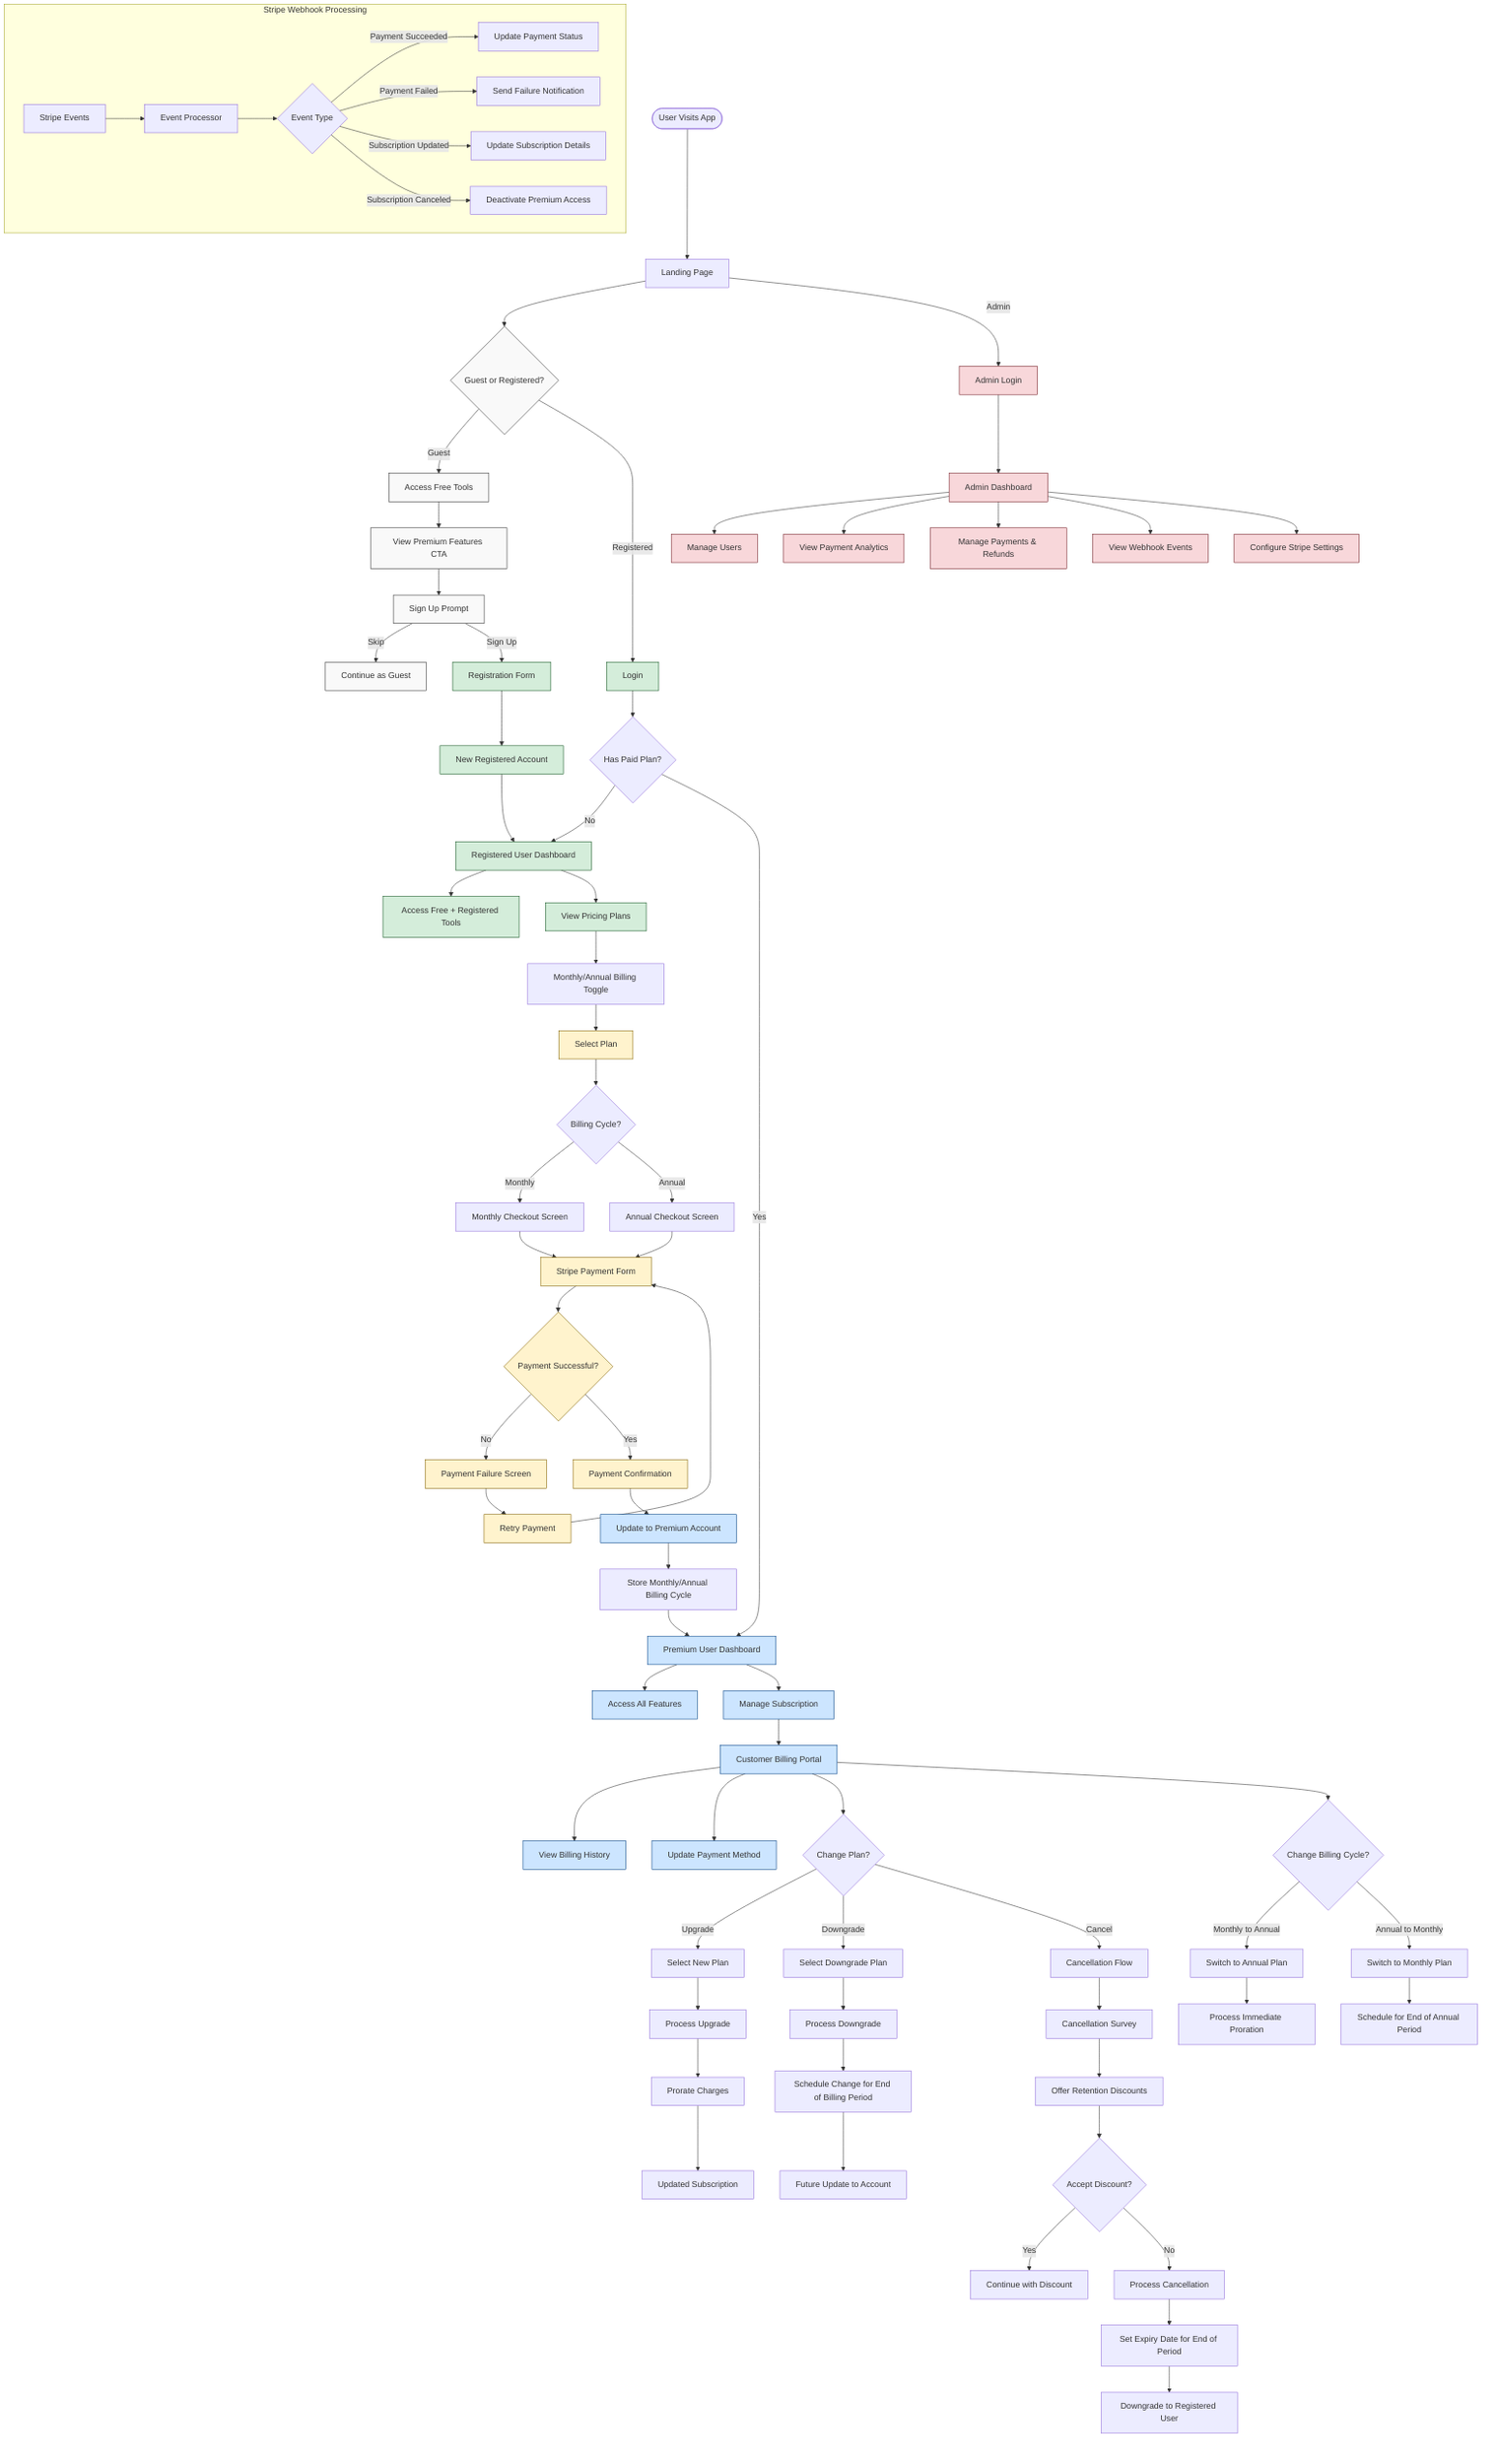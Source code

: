 flowchart TD
    Start([User Visits App]) --> LandingPage[Landing Page]
    
    %% Initial user path decision
    LandingPage --> GuestAccess{Guest or Registered?}
    GuestAccess -->|Guest| FreeTools[Access Free Tools]
    GuestAccess -->|Registered| Login[Login]
    LandingPage -->|Admin| AdminLogin[Admin Login]
    
    %% Guest user path
    FreeTools --> GuestCTA[View Premium Features CTA]
    GuestCTA --> SignUpPrompt[Sign Up Prompt]
    SignUpPrompt -->|Skip| ContinueAsGuest[Continue as Guest]
    SignUpPrompt -->|Sign Up| Registration[Registration Form]
    
    %% Registration path
    Registration --> NewAccount[New Registered Account]
    NewAccount --> RegisteredDashboard[Registered User Dashboard]
    
    %% Registered user without paid plan
    Login --> CheckSubscription{Has Paid Plan?}
    CheckSubscription -->|No| RegisteredDashboard
    RegisteredDashboard --> ViewRegisteredTools[Access Free + Registered Tools]
    RegisteredDashboard --> ViewPricingPlans[View Pricing Plans]
    
    %% Subscription flow
    ViewPricingPlans --> BillingToggle[Monthly/Annual Billing Toggle]
    BillingToggle --> SelectPlan[Select Plan]
    SelectPlan --> BillingCycle{Billing Cycle?}
    BillingCycle -->|Monthly| MonthlyCheckout[Monthly Checkout Screen]
    BillingCycle -->|Annual| AnnualCheckout[Annual Checkout Screen]
    
    MonthlyCheckout --> StripePayment[Stripe Payment Form]
    AnnualCheckout --> StripePayment
    
    StripePayment --> ProcessPayment{Payment Successful?}
    ProcessPayment -->|No| PaymentFailure[Payment Failure Screen]
    PaymentFailure --> RetryPayment[Retry Payment]
    RetryPayment --> StripePayment
    
    ProcessPayment -->|Yes| PaymentConfirmation[Payment Confirmation]
    PaymentConfirmation --> UpdateAccountStatus[Update to Premium Account]
    UpdateAccountStatus --> StoreBillingCycle[Store Monthly/Annual Billing Cycle]
    StoreBillingCycle --> PremiumDashboard[Premium User Dashboard]
    
    %% Premium user path
    CheckSubscription -->|Yes| PremiumDashboard
    PremiumDashboard --> AccessAllFeatures[Access All Features]
    PremiumDashboard --> ManageSubscription[Manage Subscription]
    
    %% Subscription management
    ManageSubscription --> BillingPortal[Customer Billing Portal]
    BillingPortal --> ViewBillingHistory[View Billing History]
    BillingPortal --> UpdatePaymentMethod[Update Payment Method]
    BillingPortal --> ChangePlan{Change Plan?}
    BillingPortal --> ToggleBillingCycle{Change Billing Cycle?}
    
    ToggleBillingCycle -->|Monthly to Annual| SwitchToAnnual[Switch to Annual Plan]
    ToggleBillingCycle -->|Annual to Monthly| SwitchToMonthly[Switch to Monthly Plan]
    SwitchToAnnual --> ProcessCycleChange[Process Immediate Proration]
    SwitchToMonthly --> ScheduleCycleChange[Schedule for End of Annual Period]
    
    ChangePlan -->|Upgrade| SelectNewPlan[Select New Plan]
    SelectNewPlan --> ProcessUpgrade[Process Upgrade]
    ProcessUpgrade --> ProrateCharges[Prorate Charges]
    ProrateCharges --> UpdatedSubscription[Updated Subscription]
    
    ChangePlan -->|Downgrade| SelectDowngrade[Select Downgrade Plan]
    SelectDowngrade --> ProcessDowngrade[Process Downgrade]
    ProcessDowngrade --> ScheduleChange[Schedule Change for End of Billing Period]
    ScheduleChange --> FutureUpdate[Future Update to Account]
    
    ChangePlan -->|Cancel| CancellationFlow[Cancellation Flow]
    CancellationFlow --> CancellationSurvey[Cancellation Survey]
    CancellationSurvey --> OfferDiscounts[Offer Retention Discounts]
    OfferDiscounts --> FinalizeCancel{Accept Discount?}
    FinalizeCancel -->|Yes| ContinueSubscription[Continue with Discount]
    FinalizeCancel -->|No| ProcessCancellation[Process Cancellation]
    ProcessCancellation --> SetExpiryDate[Set Expiry Date for End of Period]
    SetExpiryDate --> DowngradeAccount[Downgrade to Registered User]
    
    %% Admin path
    AdminLogin --> AdminDashboard[Admin Dashboard]
    AdminDashboard --> ManageUsers[Manage Users]
    AdminDashboard --> ViewAnalytics[View Payment Analytics]
    AdminDashboard --> ManagePayments[Manage Payments & Refunds]
    AdminDashboard --> ViewWebhooks[View Webhook Events]
    AdminDashboard --> ConfigureStripe[Configure Stripe Settings]
    
    %% Webhook handling (background process)
    subgraph Webhooks [Stripe Webhook Processing]
        StripeEvents[Stripe Events] --> EventProcessor[Event Processor]
        EventProcessor --> SubscriptionEvents{Event Type}
        SubscriptionEvents -->|Payment Succeeded| UpdatePaymentStatus[Update Payment Status]
        SubscriptionEvents -->|Payment Failed| SendFailureNotification[Send Failure Notification]
        SubscriptionEvents -->|Subscription Updated| UpdateSubscriptionDetails[Update Subscription Details]
        SubscriptionEvents -->|Subscription Canceled| DeactivateAccount[Deactivate Premium Access]
    end
    
    classDef guest fill:#f9f9f9,stroke:#333,stroke-width:1px;
    classDef registered fill:#d4edda,stroke:#155724,stroke-width:1px;
    classDef premium fill:#cce5ff,stroke:#004085,stroke-width:1px;
    classDef admin fill:#f8d7da,stroke:#721c24,stroke-width:1px;
    classDef payment fill:#fff3cd,stroke:#856404,stroke-width:1px;
    
    class GuestAccess,FreeTools,GuestCTA,SignUpPrompt,ContinueAsGuest guest;
    class Registration,NewAccount,RegisteredDashboard,ViewRegisteredTools,ViewPricingPlans,Login registered;
    class SelectPlan,CheckoutScreen,StripePayment,ProcessPayment,PaymentFailure,RetryPayment,PaymentConfirmation payment;
    class UpdateAccountStatus,PremiumDashboard,AccessAllFeatures,ManageSubscription,BillingPortal,ViewBillingHistory,UpdatePaymentMethod premium;
    class AdminLogin,AdminDashboard,ManageUsers,ViewAnalytics,ManagePayments,ViewWebhooks,ConfigureStripe admin;